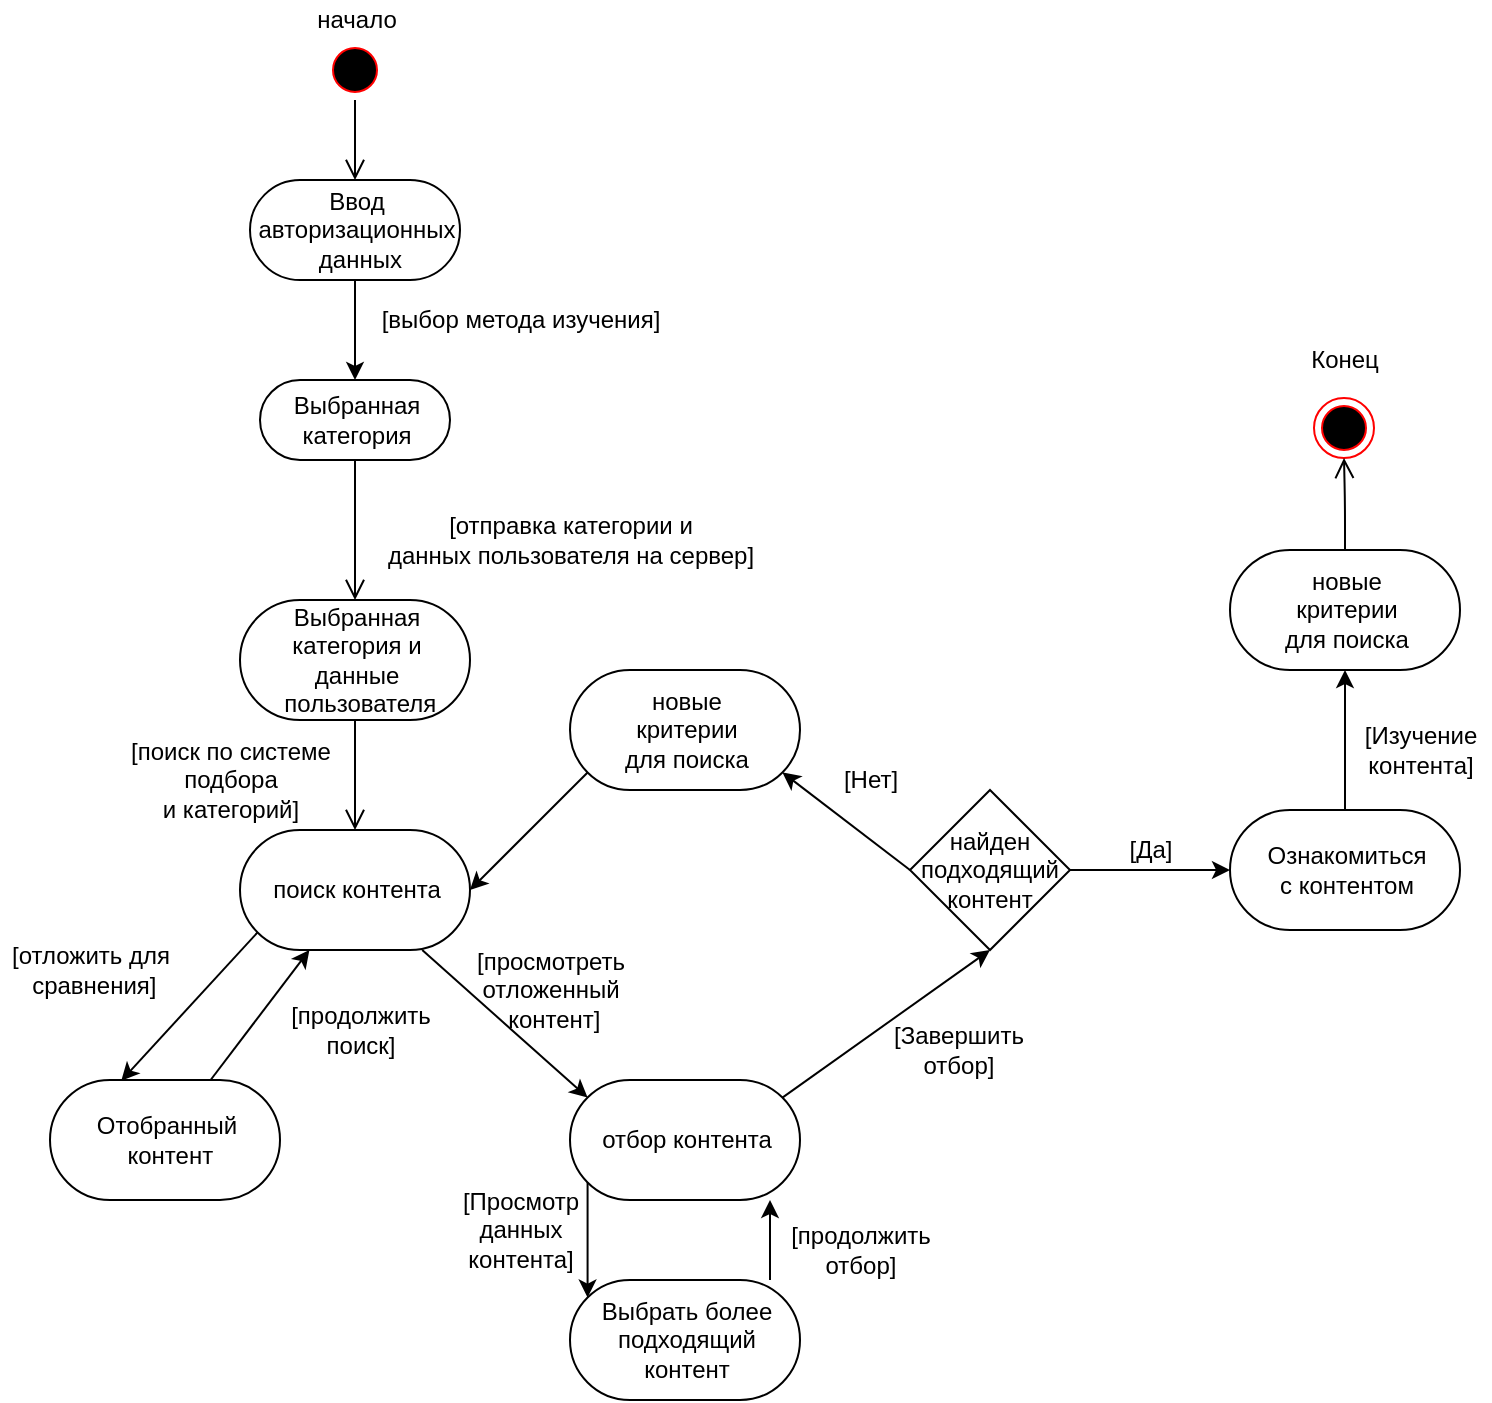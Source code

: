 <mxfile version="14.6.6" type="device"><diagram id="_9Bhr5c2jl5wty5LXjfE" name="Page-1"><mxGraphModel dx="1944" dy="766" grid="1" gridSize="10" guides="1" tooltips="1" connect="1" arrows="1" fold="1" page="1" pageScale="1" pageWidth="827" pageHeight="1169" math="0" shadow="0"><root><mxCell id="0"/><mxCell id="1" parent="0"/><mxCell id="OOdY3uA5H-L3vlZfL-Rg-1" value="" style="ellipse;html=1;shape=startState;fillColor=#000000;strokeColor=#ff0000;align=center;" vertex="1" parent="1"><mxGeometry x="97.5" y="190" width="30" height="30" as="geometry"/></mxCell><mxCell id="OOdY3uA5H-L3vlZfL-Rg-2" value="" style="edgeStyle=orthogonalEdgeStyle;html=1;verticalAlign=bottom;endArrow=open;endSize=8;" edge="1" source="OOdY3uA5H-L3vlZfL-Rg-1" parent="1" target="OOdY3uA5H-L3vlZfL-Rg-12"><mxGeometry relative="1" as="geometry"><mxPoint x="113" y="190" as="targetPoint"/></mxGeometry></mxCell><mxCell id="OOdY3uA5H-L3vlZfL-Rg-4" value="начало" style="text;html=1;align=center;verticalAlign=middle;resizable=0;points=[];autosize=1;strokeColor=none;" vertex="1" parent="1"><mxGeometry x="82.5" y="170" width="60" height="20" as="geometry"/></mxCell><mxCell id="OOdY3uA5H-L3vlZfL-Rg-5" value="Выбранная &lt;br&gt;категория" style="html=1;dashed=0;whitespace=wrap;shape=mxgraph.dfd.start;fillColor=#ffffff;align=center;" vertex="1" parent="1"><mxGeometry x="65" y="360" width="95" height="40" as="geometry"/></mxCell><mxCell id="OOdY3uA5H-L3vlZfL-Rg-8" value="[выбор метода изучения]" style="text;html=1;align=center;verticalAlign=middle;resizable=0;points=[];autosize=1;strokeColor=none;" vertex="1" parent="1"><mxGeometry x="120" y="320" width="150" height="20" as="geometry"/></mxCell><mxCell id="OOdY3uA5H-L3vlZfL-Rg-9" value="Выбранная &lt;br&gt;категория и &lt;br&gt;данные&lt;br&gt;&amp;nbsp;пользователя" style="html=1;dashed=0;whitespace=wrap;shape=mxgraph.dfd.start;fillColor=#ffffff;align=center;" vertex="1" parent="1"><mxGeometry x="55" y="470" width="115" height="60" as="geometry"/></mxCell><mxCell id="OOdY3uA5H-L3vlZfL-Rg-10" value="" style="edgeStyle=orthogonalEdgeStyle;html=1;verticalAlign=bottom;endArrow=open;endSize=8;" edge="1" parent="1" source="OOdY3uA5H-L3vlZfL-Rg-5" target="OOdY3uA5H-L3vlZfL-Rg-9"><mxGeometry relative="1" as="geometry"><mxPoint x="122.5" y="370" as="targetPoint"/><mxPoint x="122.5" y="310" as="sourcePoint"/></mxGeometry></mxCell><mxCell id="OOdY3uA5H-L3vlZfL-Rg-11" value="[отправка категории и &lt;br&gt;данных пользователя на сервер]" style="text;html=1;align=center;verticalAlign=middle;resizable=0;points=[];autosize=1;strokeColor=none;" vertex="1" parent="1"><mxGeometry x="120" y="425" width="200" height="30" as="geometry"/></mxCell><mxCell id="OOdY3uA5H-L3vlZfL-Rg-14" value="" style="edgeStyle=orthogonalEdgeStyle;rounded=0;orthogonalLoop=1;jettySize=auto;html=1;strokeColor=#000000;" edge="1" parent="1" source="OOdY3uA5H-L3vlZfL-Rg-12" target="OOdY3uA5H-L3vlZfL-Rg-5"><mxGeometry relative="1" as="geometry"/></mxCell><mxCell id="OOdY3uA5H-L3vlZfL-Rg-12" value="Ввод &lt;br&gt;авторизационных&lt;br&gt;&amp;nbsp;данных" style="html=1;dashed=0;whitespace=wrap;shape=mxgraph.dfd.start;fillColor=#ffffff;align=center;" vertex="1" parent="1"><mxGeometry x="60" y="260" width="105" height="50" as="geometry"/></mxCell><mxCell id="OOdY3uA5H-L3vlZfL-Rg-15" value="поиск контента" style="html=1;dashed=0;whitespace=wrap;shape=mxgraph.dfd.start;fillColor=#ffffff;align=center;" vertex="1" parent="1"><mxGeometry x="55" y="585" width="115" height="60" as="geometry"/></mxCell><mxCell id="OOdY3uA5H-L3vlZfL-Rg-16" value="" style="edgeStyle=orthogonalEdgeStyle;html=1;verticalAlign=bottom;endArrow=open;endSize=8;exitX=0.5;exitY=0.5;exitDx=0;exitDy=30;exitPerimeter=0;" edge="1" parent="1" source="OOdY3uA5H-L3vlZfL-Rg-9" target="OOdY3uA5H-L3vlZfL-Rg-15"><mxGeometry relative="1" as="geometry"><mxPoint x="122.5" y="480" as="targetPoint"/><mxPoint x="122.5" y="410" as="sourcePoint"/></mxGeometry></mxCell><mxCell id="OOdY3uA5H-L3vlZfL-Rg-18" value="[поиск по системе&lt;br&gt;подбора&lt;br&gt;и категорий]" style="text;html=1;align=center;verticalAlign=middle;resizable=0;points=[];autosize=1;strokeColor=none;" vertex="1" parent="1"><mxGeometry x="-10" y="535" width="120" height="50" as="geometry"/></mxCell><mxCell id="OOdY3uA5H-L3vlZfL-Rg-19" value="Отобранный&lt;br&gt;&amp;nbsp;контент" style="html=1;dashed=0;whitespace=wrap;shape=mxgraph.dfd.start;fillColor=#ffffff;align=center;" vertex="1" parent="1"><mxGeometry x="-40" y="710" width="115" height="60" as="geometry"/></mxCell><mxCell id="OOdY3uA5H-L3vlZfL-Rg-21" value="" style="endArrow=classic;html=1;strokeColor=#000000;exitX=0;exitY=0;exitDx=8.79;exitDy=51.21;exitPerimeter=0;entryX=0.31;entryY=0.006;entryDx=0;entryDy=0;entryPerimeter=0;" edge="1" parent="1" source="OOdY3uA5H-L3vlZfL-Rg-15" target="OOdY3uA5H-L3vlZfL-Rg-19"><mxGeometry width="50" height="50" relative="1" as="geometry"><mxPoint x="150" y="610" as="sourcePoint"/><mxPoint x="200" y="560" as="targetPoint"/></mxGeometry></mxCell><mxCell id="OOdY3uA5H-L3vlZfL-Rg-23" value="[отложить для&lt;br&gt;&amp;nbsp;сравнения]" style="text;html=1;align=center;verticalAlign=middle;resizable=0;points=[];autosize=1;strokeColor=none;" vertex="1" parent="1"><mxGeometry x="-65" y="640" width="90" height="30" as="geometry"/></mxCell><mxCell id="OOdY3uA5H-L3vlZfL-Rg-24" value="" style="endArrow=classic;html=1;strokeColor=#000000;" edge="1" parent="1" source="OOdY3uA5H-L3vlZfL-Rg-19" target="OOdY3uA5H-L3vlZfL-Rg-15"><mxGeometry width="50" height="50" relative="1" as="geometry"><mxPoint x="73.79" y="646.21" as="sourcePoint"/><mxPoint x="5.65" y="720.36" as="targetPoint"/></mxGeometry></mxCell><mxCell id="OOdY3uA5H-L3vlZfL-Rg-25" value="[продолжить &lt;br&gt;поиск]" style="text;html=1;align=center;verticalAlign=middle;resizable=0;points=[];autosize=1;strokeColor=none;" vertex="1" parent="1"><mxGeometry x="70" y="670" width="90" height="30" as="geometry"/></mxCell><mxCell id="OOdY3uA5H-L3vlZfL-Rg-26" value="отбор контента" style="html=1;dashed=0;whitespace=wrap;shape=mxgraph.dfd.start;fillColor=#ffffff;align=center;" vertex="1" parent="1"><mxGeometry x="220" y="710" width="115" height="60" as="geometry"/></mxCell><mxCell id="OOdY3uA5H-L3vlZfL-Rg-27" value="" style="endArrow=classic;html=1;strokeColor=#000000;entryX=0;entryY=0;entryDx=8.79;entryDy=8.79;entryPerimeter=0;" edge="1" parent="1" source="OOdY3uA5H-L3vlZfL-Rg-15" target="OOdY3uA5H-L3vlZfL-Rg-26"><mxGeometry width="50" height="50" relative="1" as="geometry"><mxPoint x="50.3" y="720" as="sourcePoint"/><mxPoint x="99.7" y="655" as="targetPoint"/></mxGeometry></mxCell><mxCell id="OOdY3uA5H-L3vlZfL-Rg-28" value="[просмотреть &lt;br&gt;отложенный&lt;br&gt;&amp;nbsp;контент]" style="text;html=1;align=center;verticalAlign=middle;resizable=0;points=[];autosize=1;strokeColor=none;" vertex="1" parent="1"><mxGeometry x="165" y="640" width="90" height="50" as="geometry"/></mxCell><mxCell id="OOdY3uA5H-L3vlZfL-Rg-32" style="edgeStyle=orthogonalEdgeStyle;rounded=0;orthogonalLoop=1;jettySize=auto;html=1;strokeColor=#000000;" edge="1" parent="1" source="OOdY3uA5H-L3vlZfL-Rg-29" target="OOdY3uA5H-L3vlZfL-Rg-26"><mxGeometry relative="1" as="geometry"><Array as="points"><mxPoint x="320" y="790"/><mxPoint x="320" y="790"/></Array></mxGeometry></mxCell><mxCell id="OOdY3uA5H-L3vlZfL-Rg-29" value="Выбрать более &lt;br&gt;подходящий &lt;br&gt;контент" style="html=1;dashed=0;whitespace=wrap;shape=mxgraph.dfd.start;fillColor=#ffffff;align=center;" vertex="1" parent="1"><mxGeometry x="220" y="810" width="115" height="60" as="geometry"/></mxCell><mxCell id="OOdY3uA5H-L3vlZfL-Rg-30" value="" style="endArrow=classic;html=1;strokeColor=#000000;exitX=0;exitY=0;exitDx=8.79;exitDy=51.21;exitPerimeter=0;entryX=0;entryY=0;entryDx=8.79;entryDy=8.79;entryPerimeter=0;" edge="1" parent="1" source="OOdY3uA5H-L3vlZfL-Rg-26" target="OOdY3uA5H-L3vlZfL-Rg-29"><mxGeometry width="50" height="50" relative="1" as="geometry"><mxPoint x="156.113" y="655" as="sourcePoint"/><mxPoint x="238.79" y="728.79" as="targetPoint"/></mxGeometry></mxCell><mxCell id="OOdY3uA5H-L3vlZfL-Rg-31" value="[Просмотр &lt;br&gt;данных &lt;br&gt;контента]" style="text;html=1;align=center;verticalAlign=middle;resizable=0;points=[];autosize=1;strokeColor=none;" vertex="1" parent="1"><mxGeometry x="160" y="760" width="70" height="50" as="geometry"/></mxCell><mxCell id="OOdY3uA5H-L3vlZfL-Rg-33" value="[продолжить &lt;br&gt;отбор]" style="text;html=1;align=center;verticalAlign=middle;resizable=0;points=[];autosize=1;strokeColor=none;" vertex="1" parent="1"><mxGeometry x="320" y="780" width="90" height="30" as="geometry"/></mxCell><mxCell id="OOdY3uA5H-L3vlZfL-Rg-34" value="найден подходящий контент" style="rhombus;whiteSpace=wrap;html=1;fillColor=#ffffff;align=center;" vertex="1" parent="1"><mxGeometry x="390" y="565" width="80" height="80" as="geometry"/></mxCell><mxCell id="OOdY3uA5H-L3vlZfL-Rg-35" value="" style="endArrow=classic;html=1;strokeColor=#000000;entryX=0.5;entryY=1;entryDx=0;entryDy=0;exitX=0;exitY=0;exitDx=106.21;exitDy=8.79;exitPerimeter=0;" edge="1" parent="1" source="OOdY3uA5H-L3vlZfL-Rg-26" target="OOdY3uA5H-L3vlZfL-Rg-34"><mxGeometry width="50" height="50" relative="1" as="geometry"><mxPoint x="156.113" y="655" as="sourcePoint"/><mxPoint x="238.79" y="728.79" as="targetPoint"/></mxGeometry></mxCell><mxCell id="OOdY3uA5H-L3vlZfL-Rg-37" value="[Завершить &lt;br&gt;отбор]" style="text;html=1;align=center;verticalAlign=middle;resizable=0;points=[];autosize=1;strokeColor=none;" vertex="1" parent="1"><mxGeometry x="374" y="680" width="80" height="30" as="geometry"/></mxCell><mxCell id="OOdY3uA5H-L3vlZfL-Rg-39" value="новые &lt;br&gt;критерии &lt;br&gt;для поиска" style="html=1;dashed=0;whitespace=wrap;shape=mxgraph.dfd.start;fillColor=#ffffff;align=center;" vertex="1" parent="1"><mxGeometry x="220" y="505" width="115" height="60" as="geometry"/></mxCell><mxCell id="OOdY3uA5H-L3vlZfL-Rg-40" value="" style="endArrow=classic;html=1;strokeColor=#000000;entryX=0;entryY=0;entryDx=106.21;entryDy=51.21;entryPerimeter=0;exitX=0;exitY=0.5;exitDx=0;exitDy=0;" edge="1" parent="1" source="OOdY3uA5H-L3vlZfL-Rg-34" target="OOdY3uA5H-L3vlZfL-Rg-39"><mxGeometry width="50" height="50" relative="1" as="geometry"><mxPoint x="270" y="720" as="sourcePoint"/><mxPoint x="320" y="670" as="targetPoint"/></mxGeometry></mxCell><mxCell id="OOdY3uA5H-L3vlZfL-Rg-42" value="[Нет]" style="text;html=1;align=center;verticalAlign=middle;resizable=0;points=[];autosize=1;strokeColor=none;" vertex="1" parent="1"><mxGeometry x="350" y="550" width="40" height="20" as="geometry"/></mxCell><mxCell id="OOdY3uA5H-L3vlZfL-Rg-43" value="" style="endArrow=classic;html=1;strokeColor=#000000;entryX=1;entryY=0.5;entryDx=0;entryDy=0;entryPerimeter=0;exitX=0;exitY=0;exitDx=8.79;exitDy=51.21;exitPerimeter=0;" edge="1" parent="1" source="OOdY3uA5H-L3vlZfL-Rg-39" target="OOdY3uA5H-L3vlZfL-Rg-15"><mxGeometry width="50" height="50" relative="1" as="geometry"><mxPoint x="270" y="730" as="sourcePoint"/><mxPoint x="320" y="680" as="targetPoint"/></mxGeometry></mxCell><mxCell id="OOdY3uA5H-L3vlZfL-Rg-44" value="Ознакомиться &lt;br&gt;с контентом" style="html=1;dashed=0;whitespace=wrap;shape=mxgraph.dfd.start;fillColor=#ffffff;align=center;" vertex="1" parent="1"><mxGeometry x="550" y="575" width="115" height="60" as="geometry"/></mxCell><mxCell id="OOdY3uA5H-L3vlZfL-Rg-45" value="" style="endArrow=classic;html=1;strokeColor=#000000;exitX=1;exitY=0.5;exitDx=0;exitDy=0;" edge="1" parent="1" source="OOdY3uA5H-L3vlZfL-Rg-34" target="OOdY3uA5H-L3vlZfL-Rg-44"><mxGeometry width="50" height="50" relative="1" as="geometry"><mxPoint x="420" y="595" as="sourcePoint"/><mxPoint x="371.21" y="571.21" as="targetPoint"/></mxGeometry></mxCell><mxCell id="OOdY3uA5H-L3vlZfL-Rg-46" value="[Да]" style="text;html=1;align=center;verticalAlign=middle;resizable=0;points=[];autosize=1;strokeColor=none;" vertex="1" parent="1"><mxGeometry x="490" y="585" width="40" height="20" as="geometry"/></mxCell><mxCell id="OOdY3uA5H-L3vlZfL-Rg-48" value="новые &lt;br&gt;критерии &lt;br&gt;для поиска" style="html=1;dashed=0;whitespace=wrap;shape=mxgraph.dfd.start;fillColor=#ffffff;align=center;" vertex="1" parent="1"><mxGeometry x="550" y="445" width="115" height="60" as="geometry"/></mxCell><mxCell id="OOdY3uA5H-L3vlZfL-Rg-49" value="" style="endArrow=classic;html=1;strokeColor=#000000;" edge="1" parent="1" source="OOdY3uA5H-L3vlZfL-Rg-44" target="OOdY3uA5H-L3vlZfL-Rg-48"><mxGeometry width="50" height="50" relative="1" as="geometry"><mxPoint x="340" y="570" as="sourcePoint"/><mxPoint x="390" y="520" as="targetPoint"/></mxGeometry></mxCell><mxCell id="OOdY3uA5H-L3vlZfL-Rg-50" value="[Изучение &lt;br&gt;контента]" style="text;html=1;align=center;verticalAlign=middle;resizable=0;points=[];autosize=1;strokeColor=none;" vertex="1" parent="1"><mxGeometry x="610" y="530" width="70" height="30" as="geometry"/></mxCell><mxCell id="OOdY3uA5H-L3vlZfL-Rg-52" value="" style="ellipse;html=1;shape=endState;fillColor=#000000;strokeColor=#ff0000;align=center;" vertex="1" parent="1"><mxGeometry x="592" y="369" width="30" height="30" as="geometry"/></mxCell><mxCell id="OOdY3uA5H-L3vlZfL-Rg-53" value="" style="edgeStyle=orthogonalEdgeStyle;html=1;verticalAlign=bottom;endArrow=open;endSize=8;exitX=0.5;exitY=0.5;exitDx=0;exitDy=-30;exitPerimeter=0;" edge="1" parent="1" source="OOdY3uA5H-L3vlZfL-Rg-48" target="OOdY3uA5H-L3vlZfL-Rg-52"><mxGeometry relative="1" as="geometry"><mxPoint x="122.5" y="480" as="targetPoint"/><mxPoint x="122.5" y="410" as="sourcePoint"/></mxGeometry></mxCell><mxCell id="OOdY3uA5H-L3vlZfL-Rg-54" value="Конец" style="text;html=1;align=center;verticalAlign=middle;resizable=0;points=[];autosize=1;strokeColor=none;" vertex="1" parent="1"><mxGeometry x="582" y="340" width="50" height="20" as="geometry"/></mxCell></root></mxGraphModel></diagram></mxfile>